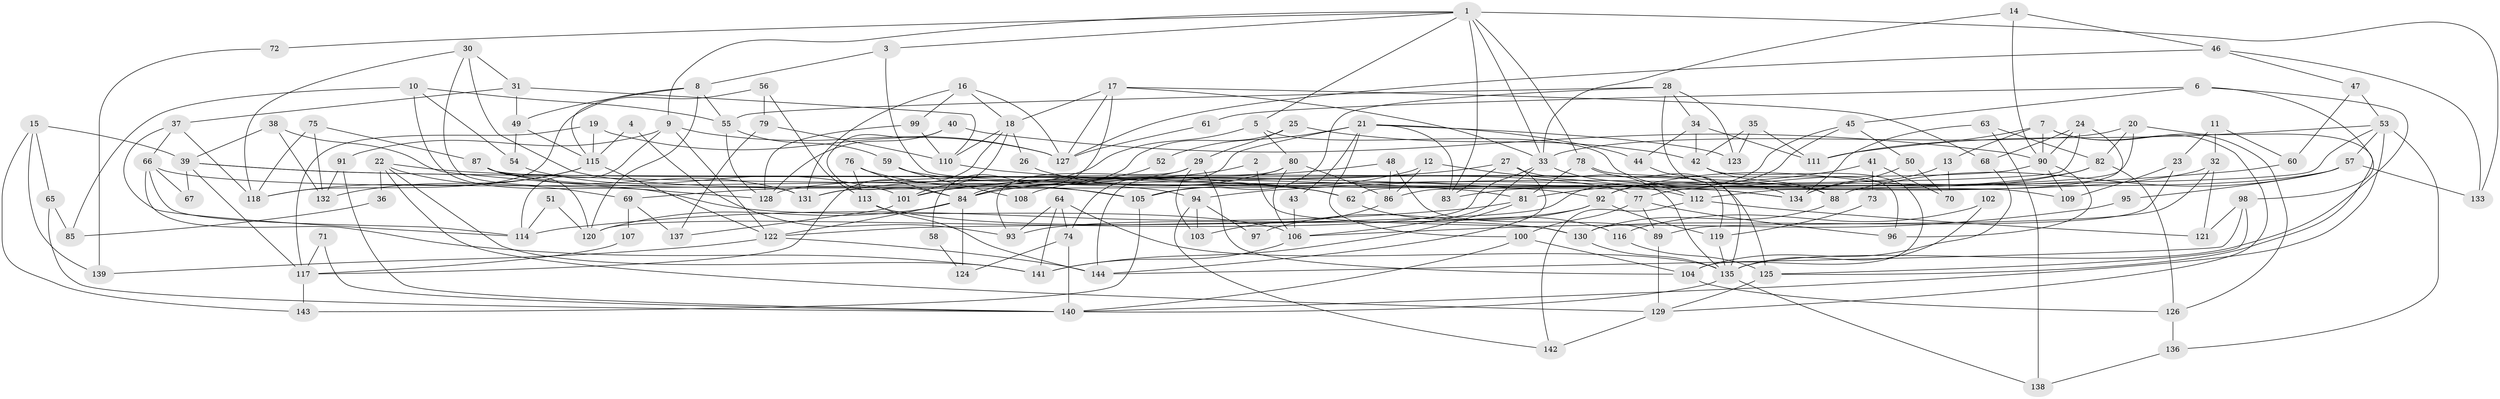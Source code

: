 // Generated by graph-tools (version 1.1) at 2025/02/03/09/25 03:02:06]
// undirected, 144 vertices, 288 edges
graph export_dot {
graph [start="1"]
  node [color=gray90,style=filled];
  1;
  2;
  3;
  4;
  5;
  6;
  7;
  8;
  9;
  10;
  11;
  12;
  13;
  14;
  15;
  16;
  17;
  18;
  19;
  20;
  21;
  22;
  23;
  24;
  25;
  26;
  27;
  28;
  29;
  30;
  31;
  32;
  33;
  34;
  35;
  36;
  37;
  38;
  39;
  40;
  41;
  42;
  43;
  44;
  45;
  46;
  47;
  48;
  49;
  50;
  51;
  52;
  53;
  54;
  55;
  56;
  57;
  58;
  59;
  60;
  61;
  62;
  63;
  64;
  65;
  66;
  67;
  68;
  69;
  70;
  71;
  72;
  73;
  74;
  75;
  76;
  77;
  78;
  79;
  80;
  81;
  82;
  83;
  84;
  85;
  86;
  87;
  88;
  89;
  90;
  91;
  92;
  93;
  94;
  95;
  96;
  97;
  98;
  99;
  100;
  101;
  102;
  103;
  104;
  105;
  106;
  107;
  108;
  109;
  110;
  111;
  112;
  113;
  114;
  115;
  116;
  117;
  118;
  119;
  120;
  121;
  122;
  123;
  124;
  125;
  126;
  127;
  128;
  129;
  130;
  131;
  132;
  133;
  134;
  135;
  136;
  137;
  138;
  139;
  140;
  141;
  142;
  143;
  144;
  1 -- 83;
  1 -- 33;
  1 -- 3;
  1 -- 5;
  1 -- 9;
  1 -- 72;
  1 -- 78;
  1 -- 133;
  2 -- 130;
  2 -- 131;
  3 -- 134;
  3 -- 8;
  4 -- 115;
  4 -- 93;
  5 -- 80;
  5 -- 101;
  5 -- 134;
  6 -- 98;
  6 -- 135;
  6 -- 45;
  6 -- 61;
  7 -- 90;
  7 -- 111;
  7 -- 13;
  7 -- 126;
  7 -- 129;
  8 -- 115;
  8 -- 49;
  8 -- 55;
  8 -- 120;
  9 -- 127;
  9 -- 91;
  9 -- 114;
  9 -- 122;
  10 -- 55;
  10 -- 106;
  10 -- 54;
  10 -- 85;
  11 -- 23;
  11 -- 60;
  11 -- 32;
  12 -- 86;
  12 -- 112;
  12 -- 108;
  13 -- 134;
  13 -- 70;
  14 -- 46;
  14 -- 90;
  14 -- 33;
  15 -- 39;
  15 -- 143;
  15 -- 65;
  15 -- 139;
  16 -- 99;
  16 -- 18;
  16 -- 127;
  16 -- 131;
  17 -- 33;
  17 -- 18;
  17 -- 58;
  17 -- 68;
  17 -- 127;
  18 -- 117;
  18 -- 101;
  18 -- 26;
  18 -- 110;
  19 -- 127;
  19 -- 115;
  19 -- 117;
  20 -- 82;
  20 -- 125;
  20 -- 33;
  20 -- 62;
  21 -- 44;
  21 -- 123;
  21 -- 43;
  21 -- 52;
  21 -- 74;
  21 -- 83;
  21 -- 100;
  22 -- 129;
  22 -- 69;
  22 -- 36;
  22 -- 62;
  22 -- 141;
  23 -- 130;
  23 -- 109;
  24 -- 112;
  24 -- 131;
  24 -- 68;
  24 -- 90;
  25 -- 29;
  25 -- 84;
  25 -- 42;
  26 -- 62;
  27 -- 135;
  27 -- 83;
  27 -- 84;
  27 -- 144;
  28 -- 55;
  28 -- 96;
  28 -- 34;
  28 -- 105;
  28 -- 123;
  29 -- 93;
  29 -- 104;
  29 -- 69;
  29 -- 103;
  30 -- 131;
  30 -- 105;
  30 -- 31;
  30 -- 118;
  31 -- 37;
  31 -- 49;
  31 -- 110;
  32 -- 89;
  32 -- 83;
  32 -- 121;
  33 -- 106;
  33 -- 112;
  33 -- 120;
  34 -- 42;
  34 -- 44;
  34 -- 111;
  35 -- 111;
  35 -- 42;
  35 -- 123;
  36 -- 85;
  37 -- 118;
  37 -- 66;
  37 -- 114;
  38 -- 39;
  38 -- 132;
  38 -- 128;
  39 -- 81;
  39 -- 92;
  39 -- 67;
  39 -- 117;
  40 -- 84;
  40 -- 90;
  40 -- 128;
  41 -- 81;
  41 -- 70;
  41 -- 73;
  42 -- 88;
  42 -- 104;
  43 -- 106;
  44 -- 135;
  45 -- 122;
  45 -- 50;
  45 -- 92;
  46 -- 127;
  46 -- 133;
  46 -- 47;
  47 -- 53;
  47 -- 60;
  48 -- 101;
  48 -- 86;
  48 -- 89;
  49 -- 54;
  49 -- 115;
  50 -- 134;
  50 -- 70;
  51 -- 120;
  51 -- 114;
  52 -- 84;
  53 -- 136;
  53 -- 140;
  53 -- 57;
  53 -- 86;
  53 -- 111;
  54 -- 101;
  55 -- 128;
  55 -- 59;
  56 -- 118;
  56 -- 113;
  56 -- 79;
  57 -- 77;
  57 -- 88;
  57 -- 95;
  57 -- 133;
  58 -- 124;
  59 -- 77;
  59 -- 108;
  60 -- 94;
  61 -- 127;
  62 -- 116;
  63 -- 82;
  63 -- 134;
  63 -- 138;
  64 -- 74;
  64 -- 141;
  64 -- 93;
  64 -- 135;
  65 -- 140;
  65 -- 85;
  66 -- 114;
  66 -- 141;
  66 -- 67;
  66 -- 88;
  68 -- 104;
  69 -- 137;
  69 -- 107;
  71 -- 117;
  71 -- 140;
  72 -- 139;
  73 -- 119;
  74 -- 140;
  74 -- 124;
  75 -- 132;
  75 -- 118;
  75 -- 87;
  76 -- 84;
  76 -- 113;
  76 -- 105;
  77 -- 89;
  77 -- 100;
  77 -- 96;
  78 -- 81;
  78 -- 119;
  78 -- 125;
  79 -- 110;
  79 -- 137;
  80 -- 144;
  80 -- 84;
  80 -- 86;
  80 -- 106;
  81 -- 141;
  81 -- 114;
  82 -- 126;
  82 -- 105;
  82 -- 92;
  84 -- 120;
  84 -- 122;
  84 -- 124;
  86 -- 103;
  87 -- 120;
  87 -- 94;
  87 -- 109;
  87 -- 131;
  88 -- 130;
  89 -- 129;
  90 -- 128;
  90 -- 96;
  90 -- 109;
  91 -- 140;
  91 -- 132;
  92 -- 93;
  92 -- 97;
  92 -- 119;
  94 -- 103;
  94 -- 97;
  94 -- 142;
  95 -- 106;
  98 -- 144;
  98 -- 121;
  98 -- 125;
  99 -- 128;
  99 -- 110;
  100 -- 104;
  100 -- 140;
  101 -- 137;
  102 -- 116;
  102 -- 135;
  104 -- 126;
  105 -- 143;
  106 -- 141;
  107 -- 117;
  110 -- 134;
  112 -- 142;
  112 -- 121;
  113 -- 144;
  113 -- 130;
  115 -- 122;
  115 -- 118;
  115 -- 132;
  116 -- 125;
  117 -- 143;
  119 -- 135;
  122 -- 139;
  122 -- 144;
  125 -- 129;
  126 -- 136;
  129 -- 142;
  130 -- 135;
  135 -- 138;
  135 -- 140;
  136 -- 138;
}
